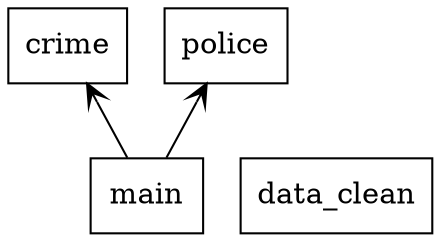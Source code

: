 digraph "packages" {
charset="utf-8"
rankdir=BT
"0" [label="crime", shape="box"];
"1" [label="data_clean", shape="box"];
"2" [label="main", shape="box"];
"3" [label="police", shape="box"];
"2" -> "0" [arrowhead="open", arrowtail="none"];
"2" -> "3" [arrowhead="open", arrowtail="none"];
}
